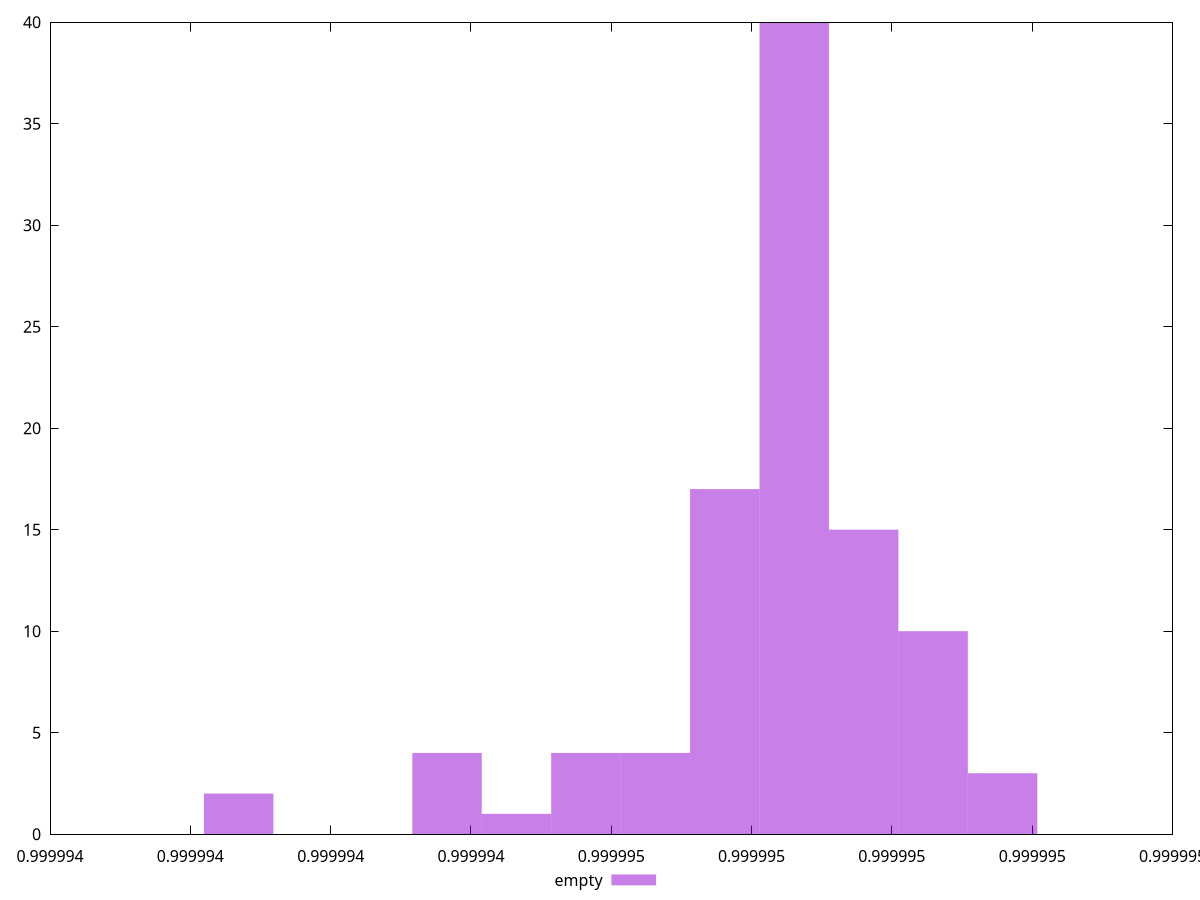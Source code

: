 $_empty <<EOF
0.9999940689753402 2
0.9999950587855488 10
0.9999948608235071 40
0.9999945638804445 4
0.9999947618424861 17
0.9999949598045279 15
0.9999944648994236 1
0.9999943659184027 4
0.9999946628614653 4
0.9999951577665697 3
EOF
set key outside below
set terminal pngcairo
set output "report_00004_2020-11-02T20-21-41.718Z/first-contentful-paint/empty//hist.png"
set yrange [0:40]
set boxwidth 9.89810208681281e-8
set style fill transparent solid 0.5 noborder
plot $_empty title "empty" with boxes ,